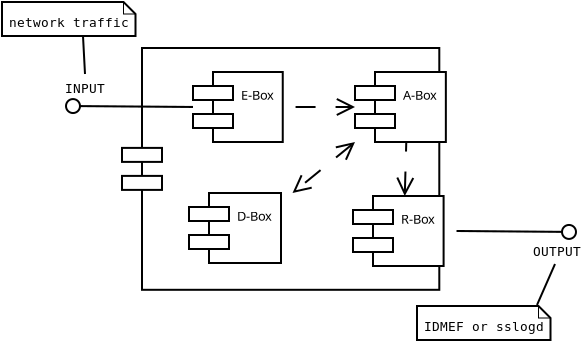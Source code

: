 <?xml version="1.0"?>
<diagram xmlns:dia="http://www.lysator.liu.se/~alla/dia/">
  <diagramdata>
    <attribute name="background">
      <color val="#ffffff"/>
    </attribute>
    <attribute name="paper">
      <composite type="paper">
        <attribute name="name">
          <string>#A4#</string>
        </attribute>
        <attribute name="tmargin">
          <real val="2.82"/>
        </attribute>
        <attribute name="bmargin">
          <real val="2.82"/>
        </attribute>
        <attribute name="lmargin">
          <real val="2.82"/>
        </attribute>
        <attribute name="rmargin">
          <real val="2.82"/>
        </attribute>
        <attribute name="is_portrait">
          <boolean val="true"/>
        </attribute>
        <attribute name="scaling">
          <real val="1"/>
        </attribute>
        <attribute name="fitto">
          <boolean val="false"/>
        </attribute>
      </composite>
    </attribute>
    <attribute name="grid">
      <composite type="grid">
        <attribute name="width_x">
          <real val="1"/>
        </attribute>
        <attribute name="width_y">
          <real val="1"/>
        </attribute>
        <attribute name="visible_x">
          <int val="1"/>
        </attribute>
        <attribute name="visible_y">
          <int val="1"/>
        </attribute>
      </composite>
    </attribute>
    <attribute name="guides">
      <composite type="guides">
        <attribute name="hguides"/>
        <attribute name="vguides"/>
      </composite>
    </attribute>
  </diagramdata>
  <layer name="&#199;&#216;&#183;&#202;" visible="true">
    <object type="UML - Component" version="0" id="O0">
      <attribute name="obj_pos">
        <point val="8.3,6.8"/>
      </attribute>
      <attribute name="obj_bb">
        <rectangle val="8.25,6.75;27.998,18.907"/>
      </attribute>
      <attribute name="elem_corner">
        <point val="8.3,6.8"/>
      </attribute>
      <attribute name="elem_width">
        <real val="19.648"/>
      </attribute>
      <attribute name="elem_height">
        <real val="12.057"/>
      </attribute>
      <attribute name="text">
        <composite type="text">
          <attribute name="string">
            <string>#












                                                                              #</string>
          </attribute>
          <attribute name="font">
            <font name="Helvetica"/>
          </attribute>
          <attribute name="height">
            <real val="0.8"/>
          </attribute>
          <attribute name="pos">
            <point val="10.7,8.2"/>
          </attribute>
          <attribute name="color">
            <color val="#000000"/>
          </attribute>
          <attribute name="alignment">
            <enum val="0"/>
          </attribute>
        </composite>
      </attribute>
    </object>
    <object type="UML - Component" version="0" id="O1">
      <attribute name="obj_pos">
        <point val="19.95,8"/>
      </attribute>
      <attribute name="obj_bb">
        <rectangle val="19.9,7.95;25.128,11.55"/>
      </attribute>
      <attribute name="elem_corner">
        <point val="19.95,8"/>
      </attribute>
      <attribute name="elem_width">
        <real val="5.128"/>
      </attribute>
      <attribute name="elem_height">
        <real val="3.5"/>
      </attribute>
      <attribute name="text">
        <composite type="text">
          <attribute name="string">
            <string>#A-Box#</string>
          </attribute>
          <attribute name="font">
            <font name="Helvetica"/>
          </attribute>
          <attribute name="height">
            <real val="0.8"/>
          </attribute>
          <attribute name="pos">
            <point val="22.35,9.4"/>
          </attribute>
          <attribute name="color">
            <color val="#000000"/>
          </attribute>
          <attribute name="alignment">
            <enum val="0"/>
          </attribute>
        </composite>
      </attribute>
    </object>
    <object type="UML - Component" version="0" id="O2">
      <attribute name="obj_pos">
        <point val="11.65,14.05"/>
      </attribute>
      <attribute name="obj_bb">
        <rectangle val="11.6,14;16.876,17.6"/>
      </attribute>
      <attribute name="elem_corner">
        <point val="11.65,14.05"/>
      </attribute>
      <attribute name="elem_width">
        <real val="5.176"/>
      </attribute>
      <attribute name="elem_height">
        <real val="3.5"/>
      </attribute>
      <attribute name="text">
        <composite type="text">
          <attribute name="string">
            <string>#D-Box#</string>
          </attribute>
          <attribute name="font">
            <font name="Helvetica"/>
          </attribute>
          <attribute name="height">
            <real val="0.8"/>
          </attribute>
          <attribute name="pos">
            <point val="14.05,15.45"/>
          </attribute>
          <attribute name="color">
            <color val="#000000"/>
          </attribute>
          <attribute name="alignment">
            <enum val="0"/>
          </attribute>
        </composite>
      </attribute>
    </object>
    <object type="UML - Component" version="0" id="O3">
      <attribute name="obj_pos">
        <point val="19.85,14.2"/>
      </attribute>
      <attribute name="obj_bb">
        <rectangle val="19.8,14.15;25.076,17.75"/>
      </attribute>
      <attribute name="elem_corner">
        <point val="19.85,14.2"/>
      </attribute>
      <attribute name="elem_width">
        <real val="5.176"/>
      </attribute>
      <attribute name="elem_height">
        <real val="3.5"/>
      </attribute>
      <attribute name="text">
        <composite type="text">
          <attribute name="string">
            <string>#R-Box#</string>
          </attribute>
          <attribute name="font">
            <font name="Helvetica"/>
          </attribute>
          <attribute name="height">
            <real val="0.8"/>
          </attribute>
          <attribute name="pos">
            <point val="22.25,15.6"/>
          </attribute>
          <attribute name="color">
            <color val="#000000"/>
          </attribute>
          <attribute name="alignment">
            <enum val="0"/>
          </attribute>
        </composite>
      </attribute>
    </object>
    <object type="UML - Component" version="0" id="O4">
      <attribute name="obj_pos">
        <point val="11.85,8"/>
      </attribute>
      <attribute name="obj_bb">
        <rectangle val="11.8,7.95;17.028,11.55"/>
      </attribute>
      <attribute name="elem_corner">
        <point val="11.85,8"/>
      </attribute>
      <attribute name="elem_width">
        <real val="5.128"/>
      </attribute>
      <attribute name="elem_height">
        <real val="3.5"/>
      </attribute>
      <attribute name="text">
        <composite type="text">
          <attribute name="string">
            <string>#E-Box#</string>
          </attribute>
          <attribute name="font">
            <font name="Helvetica"/>
          </attribute>
          <attribute name="height">
            <real val="0.8"/>
          </attribute>
          <attribute name="pos">
            <point val="14.25,9.4"/>
          </attribute>
          <attribute name="color">
            <color val="#000000"/>
          </attribute>
          <attribute name="alignment">
            <enum val="0"/>
          </attribute>
        </composite>
      </attribute>
    </object>
    <object type="UML - Implements" version="0" id="O5">
      <attribute name="obj_pos">
        <point val="25.026,15.95"/>
      </attribute>
      <attribute name="obj_bb">
        <rectangle val="24.976,15.552;31.05,16.452"/>
      </attribute>
      <attribute name="conn_endpoints">
        <point val="25.026,15.95"/>
        <point val="31,16"/>
      </attribute>
      <attribute name="diameter">
        <real val="0.7"/>
      </attribute>
      <attribute name="text">
        <string>##</string>
      </attribute>
      <attribute name="text_pos">
        <point val="30.75,16.2"/>
      </attribute>
      <connections>
        <connection handle="0" to="O3" connection="4"/>
      </connections>
    </object>
    <object type="UML - Implements" version="0" id="O6">
      <attribute name="obj_pos">
        <point val="11.85,9.75"/>
      </attribute>
      <attribute name="obj_bb">
        <rectangle val="5.15,9.052;11.9,10.103"/>
      </attribute>
      <attribute name="conn_endpoints">
        <point val="11.85,9.75"/>
        <point val="5.5,9.7"/>
      </attribute>
      <attribute name="diameter">
        <real val="0.7"/>
      </attribute>
      <attribute name="text">
        <string>##</string>
      </attribute>
      <attribute name="text_pos">
        <point val="5.2,9.7"/>
      </attribute>
      <connections>
        <connection handle="0" to="O4" connection="3"/>
      </connections>
    </object>
    <object type="Standard - Text" version="0" id="O7">
      <attribute name="obj_pos">
        <point val="6.45,9.05"/>
      </attribute>
      <attribute name="obj_bb">
        <rectangle val="5.25,8.452;7.65,9.252"/>
      </attribute>
      <attribute name="text">
        <composite type="text">
          <attribute name="string">
            <string>#INPUT#</string>
          </attribute>
          <attribute name="font">
            <font name="Courier"/>
          </attribute>
          <attribute name="height">
            <real val="0.8"/>
          </attribute>
          <attribute name="pos">
            <point val="6.45,9.05"/>
          </attribute>
          <attribute name="color">
            <color val="#000000"/>
          </attribute>
          <attribute name="alignment">
            <enum val="1"/>
          </attribute>
        </composite>
      </attribute>
    </object>
    <object type="Standard - Text" version="0" id="O8">
      <attribute name="obj_pos">
        <point val="30.05,17.2"/>
      </attribute>
      <attribute name="obj_bb">
        <rectangle val="28.61,16.602;31.49,17.402"/>
      </attribute>
      <attribute name="text">
        <composite type="text">
          <attribute name="string">
            <string>#OUTPUT#</string>
          </attribute>
          <attribute name="font">
            <font name="Courier"/>
          </attribute>
          <attribute name="height">
            <real val="0.8"/>
          </attribute>
          <attribute name="pos">
            <point val="30.05,17.2"/>
          </attribute>
          <attribute name="color">
            <color val="#000000"/>
          </attribute>
          <attribute name="alignment">
            <enum val="1"/>
          </attribute>
        </composite>
      </attribute>
    </object>
    <object type="UML - Note" version="0" id="O9">
      <attribute name="obj_pos">
        <point val="2.3,4.5"/>
      </attribute>
      <attribute name="obj_bb">
        <rectangle val="2.25,4.45;10.45,6.25"/>
      </attribute>
      <attribute name="elem_corner">
        <point val="2.3,4.5"/>
      </attribute>
      <attribute name="elem_width">
        <real val="8.1"/>
      </attribute>
      <attribute name="elem_height">
        <real val="1.7"/>
      </attribute>
      <attribute name="text">
        <composite type="text">
          <attribute name="string">
            <string>#network traffic#</string>
          </attribute>
          <attribute name="font">
            <font name="Courier"/>
          </attribute>
          <attribute name="height">
            <real val="0.8"/>
          </attribute>
          <attribute name="pos">
            <point val="2.65,5.748"/>
          </attribute>
          <attribute name="color">
            <color val="#000000"/>
          </attribute>
          <attribute name="alignment">
            <enum val="0"/>
          </attribute>
        </composite>
      </attribute>
    </object>
    <object type="UML - Note" version="0" id="O10">
      <attribute name="obj_pos">
        <point val="23.05,19.7"/>
      </attribute>
      <attribute name="obj_bb">
        <rectangle val="23,19.65;31.2,21.45"/>
      </attribute>
      <attribute name="elem_corner">
        <point val="23.05,19.7"/>
      </attribute>
      <attribute name="elem_width">
        <real val="8.1"/>
      </attribute>
      <attribute name="elem_height">
        <real val="1.7"/>
      </attribute>
      <attribute name="text">
        <composite type="text">
          <attribute name="string">
            <string>#IDMEF or sslogd#</string>
          </attribute>
          <attribute name="font">
            <font name="Courier"/>
          </attribute>
          <attribute name="height">
            <real val="0.8"/>
          </attribute>
          <attribute name="pos">
            <point val="23.4,20.948"/>
          </attribute>
          <attribute name="color">
            <color val="#000000"/>
          </attribute>
          <attribute name="alignment">
            <enum val="0"/>
          </attribute>
        </composite>
      </attribute>
    </object>
    <object type="Standard - Line" version="0" id="O11">
      <attribute name="obj_pos">
        <point val="29.05,19.65"/>
      </attribute>
      <attribute name="obj_bb">
        <rectangle val="29,17.55;30,19.7"/>
      </attribute>
      <attribute name="conn_endpoints">
        <point val="29.05,19.65"/>
        <point val="29.95,17.6"/>
      </attribute>
      <attribute name="numcp">
        <int val="1"/>
      </attribute>
    </object>
    <object type="Standard - Line" version="0" id="O12">
      <attribute name="obj_pos">
        <point val="6.35,6.2"/>
      </attribute>
      <attribute name="obj_bb">
        <rectangle val="6.3,6.15;6.5,8.15"/>
      </attribute>
      <attribute name="conn_endpoints">
        <point val="6.35,6.2"/>
        <point val="6.45,8.1"/>
      </attribute>
      <attribute name="numcp">
        <int val="1"/>
      </attribute>
      <connections>
        <connection handle="0" to="O9" connection="6"/>
      </connections>
    </object>
    <object type="Standard - Line" version="0" id="O13">
      <attribute name="obj_pos">
        <point val="16.978,9.75"/>
      </attribute>
      <attribute name="obj_bb">
        <rectangle val="16.128,8.9;20.8,10.6"/>
      </attribute>
      <attribute name="conn_endpoints">
        <point val="16.978,9.75"/>
        <point val="19.95,9.75"/>
      </attribute>
      <attribute name="numcp">
        <int val="1"/>
      </attribute>
      <attribute name="line_width">
        <real val="0.1"/>
      </attribute>
      <attribute name="line_style">
        <enum val="1"/>
      </attribute>
      <attribute name="end_arrow">
        <enum val="1"/>
      </attribute>
      <attribute name="end_arrow_length">
        <real val="0.8"/>
      </attribute>
      <attribute name="end_arrow_width">
        <real val="0.8"/>
      </attribute>
      <connections>
        <connection handle="0" to="O4" connection="4"/>
        <connection handle="1" to="O1" connection="3"/>
      </connections>
    </object>
    <object type="Standard - Line" version="0" id="O14">
      <attribute name="obj_pos">
        <point val="19.95,11.5"/>
      </attribute>
      <attribute name="obj_bb">
        <rectangle val="15.976,10.65;20.8,14.9"/>
      </attribute>
      <attribute name="conn_endpoints">
        <point val="19.95,11.5"/>
        <point val="16.826,14.05"/>
      </attribute>
      <attribute name="numcp">
        <int val="1"/>
      </attribute>
      <attribute name="line_width">
        <real val="0.1"/>
      </attribute>
      <attribute name="line_style">
        <enum val="1"/>
      </attribute>
      <attribute name="start_arrow">
        <enum val="1"/>
      </attribute>
      <attribute name="start_arrow_length">
        <real val="0.8"/>
      </attribute>
      <attribute name="start_arrow_width">
        <real val="0.8"/>
      </attribute>
      <attribute name="end_arrow">
        <enum val="1"/>
      </attribute>
      <attribute name="end_arrow_length">
        <real val="0.8"/>
      </attribute>
      <attribute name="end_arrow_width">
        <real val="0.8"/>
      </attribute>
      <connections>
        <connection handle="0" to="O1" connection="5"/>
        <connection handle="1" to="O2" connection="2"/>
      </connections>
    </object>
    <object type="Standard - Line" version="0" id="O15">
      <attribute name="obj_pos">
        <point val="22.438,14.2"/>
      </attribute>
      <attribute name="obj_bb">
        <rectangle val="21.588,10.65;23.364,15.05"/>
      </attribute>
      <attribute name="conn_endpoints">
        <point val="22.438,14.2"/>
        <point val="22.514,11.5"/>
      </attribute>
      <attribute name="numcp">
        <int val="1"/>
      </attribute>
      <attribute name="line_width">
        <real val="0.1"/>
      </attribute>
      <attribute name="line_style">
        <enum val="1"/>
      </attribute>
      <attribute name="start_arrow">
        <enum val="1"/>
      </attribute>
      <attribute name="start_arrow_length">
        <real val="0.8"/>
      </attribute>
      <attribute name="start_arrow_width">
        <real val="0.8"/>
      </attribute>
      <connections>
        <connection handle="0" to="O3" connection="1"/>
        <connection handle="1" to="O1" connection="6"/>
      </connections>
    </object>
  </layer>
</diagram>
